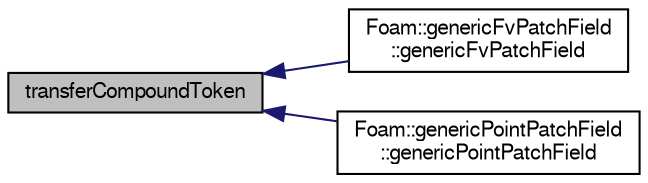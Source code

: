 digraph "transferCompoundToken"
{
  bgcolor="transparent";
  edge [fontname="FreeSans",fontsize="10",labelfontname="FreeSans",labelfontsize="10"];
  node [fontname="FreeSans",fontsize="10",shape=record];
  rankdir="LR";
  Node1 [label="transferCompoundToken",height=0.2,width=0.4,color="black", fillcolor="grey75", style="filled" fontcolor="black"];
  Node1 -> Node2 [dir="back",color="midnightblue",fontsize="10",style="solid",fontname="FreeSans"];
  Node2 [label="Foam::genericFvPatchField\l::genericFvPatchField",height=0.2,width=0.4,color="black",URL="$a00888.html#a55caa01e757d3893cd3a7034439317d9",tooltip="Construct from patch, internal field and dictionary. "];
  Node1 -> Node3 [dir="back",color="midnightblue",fontsize="10",style="solid",fontname="FreeSans"];
  Node3 [label="Foam::genericPointPatchField\l::genericPointPatchField",height=0.2,width=0.4,color="black",URL="$a00890.html#abb7dd7bf600b72b3b82ea631844b5eb3",tooltip="Construct from patch, internal field and dictionary. "];
}
